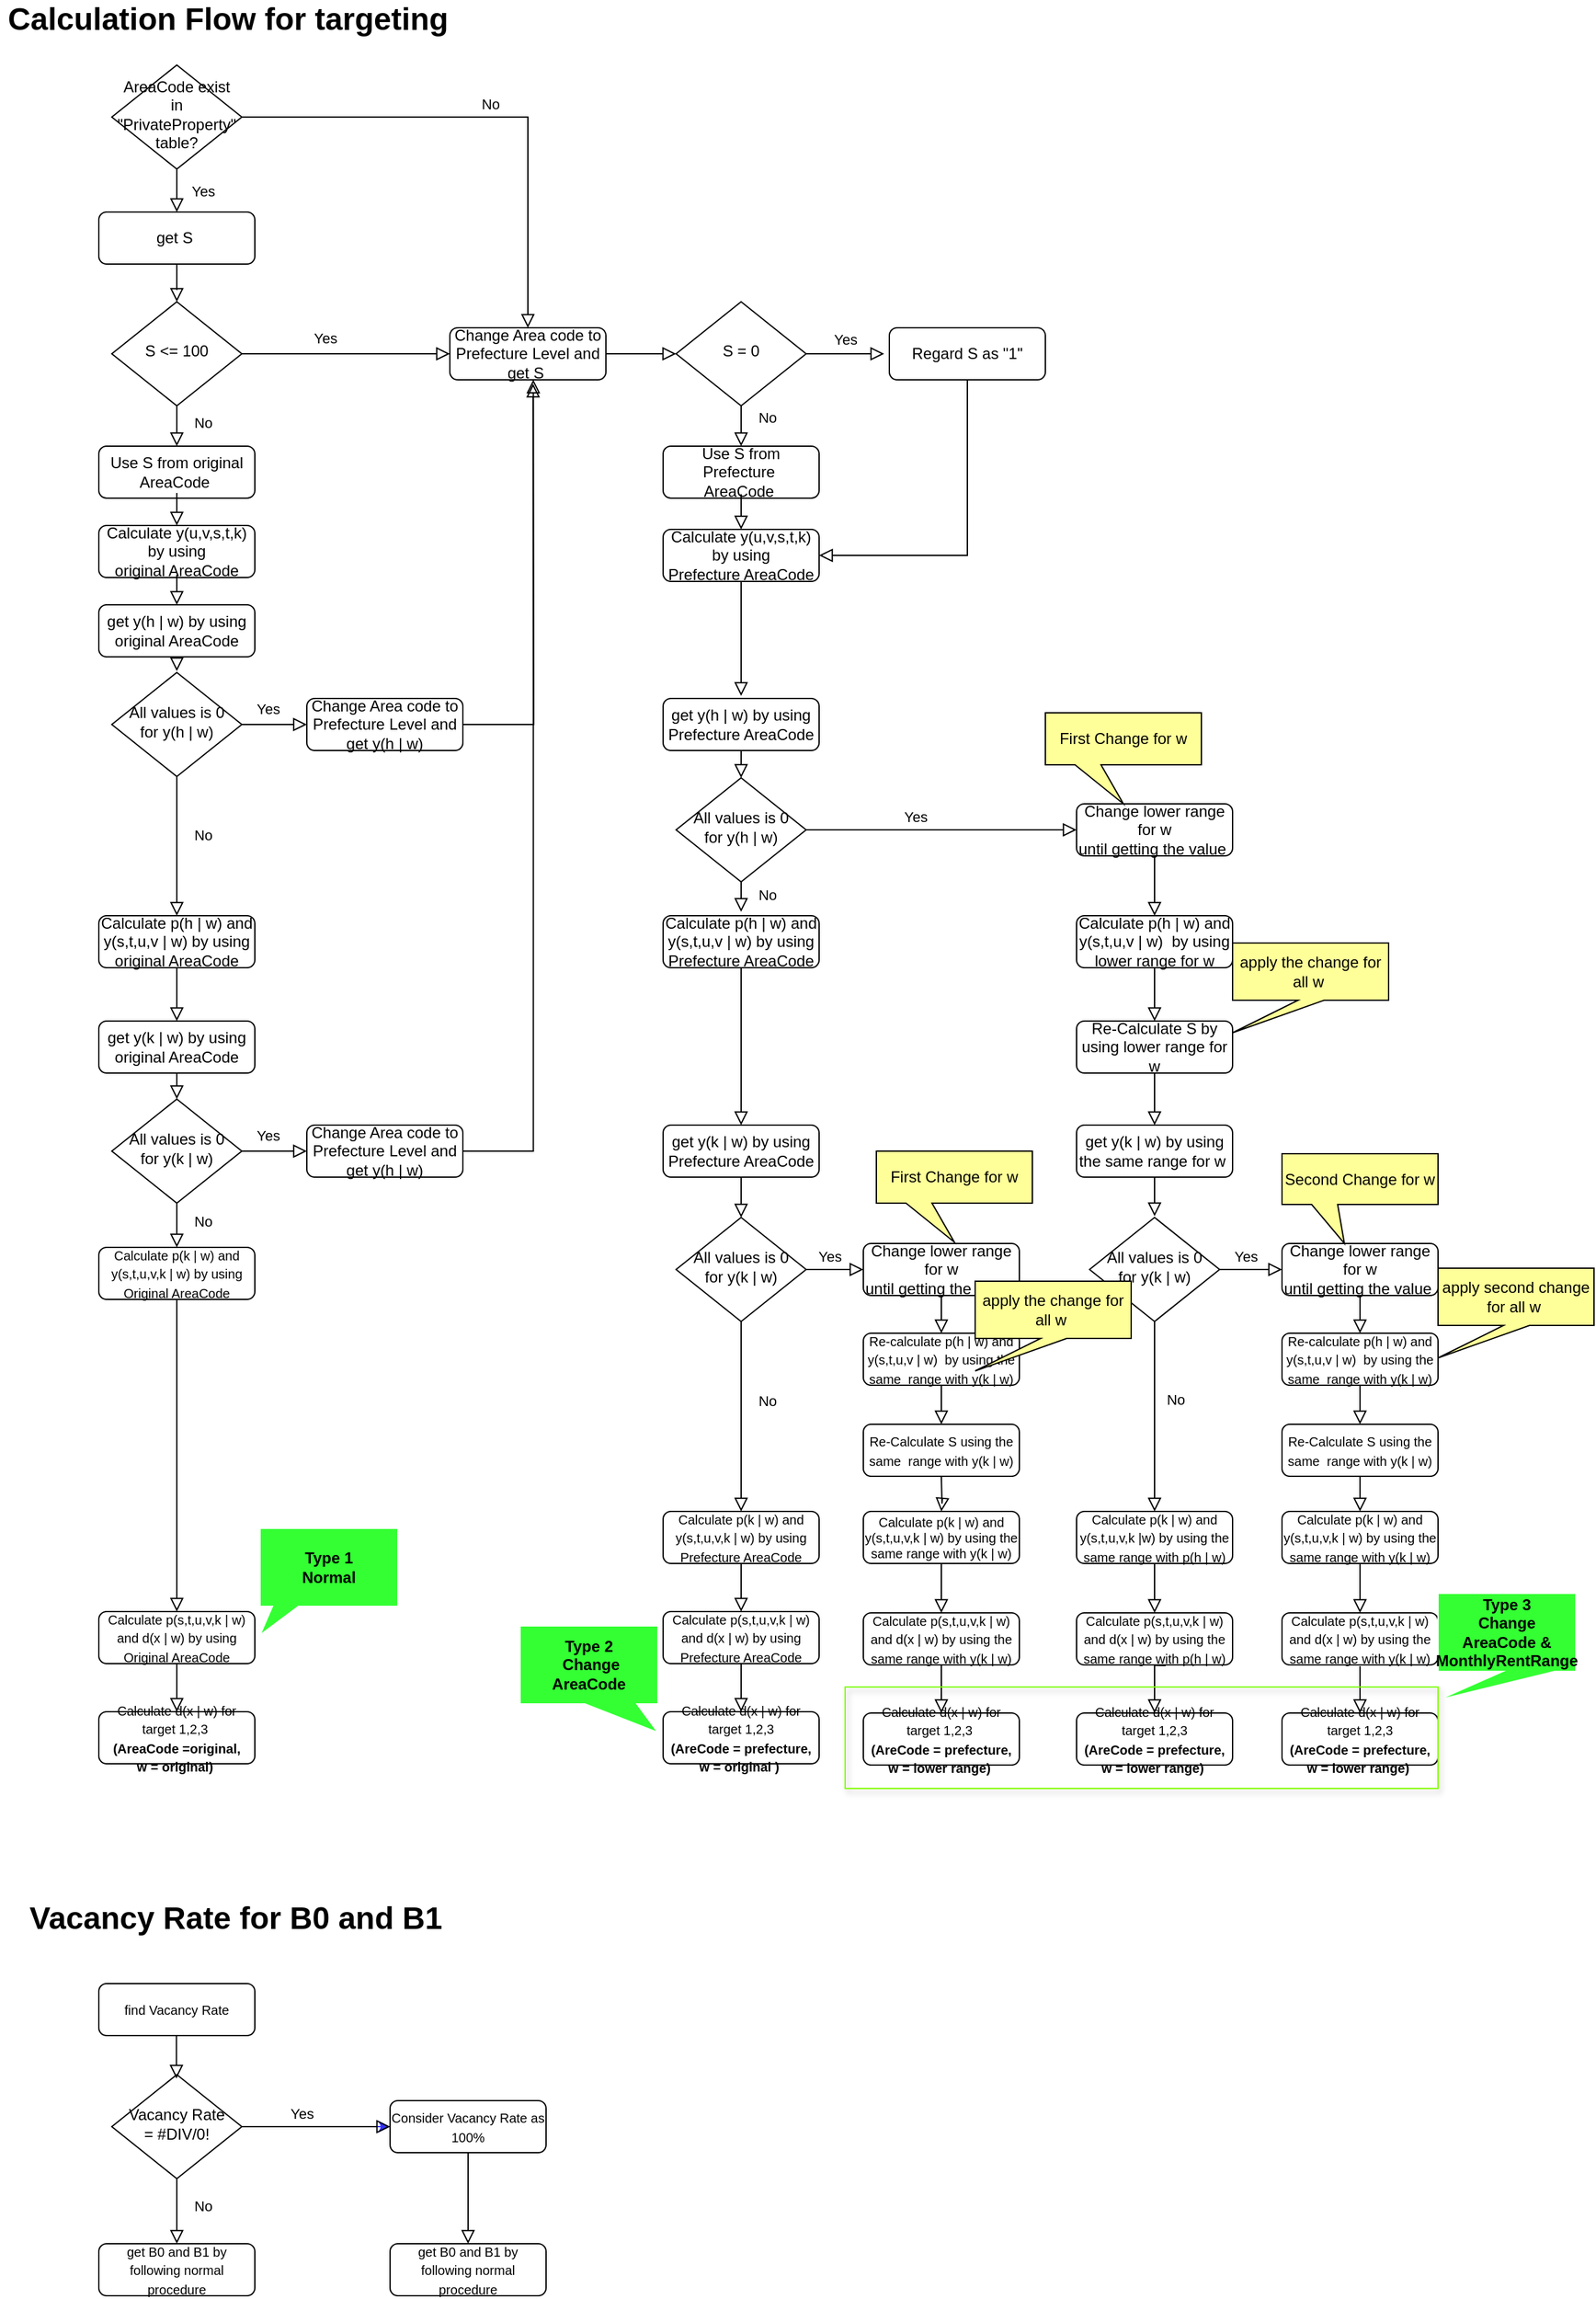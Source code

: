 <mxfile version="14.7.9" type="github">
  <diagram id="C5RBs43oDa-KdzZeNtuy" name="Page-1">
    <mxGraphModel dx="1826" dy="781" grid="1" gridSize="10" guides="1" tooltips="1" connect="1" arrows="1" fold="1" page="1" pageScale="1" pageWidth="827" pageHeight="1169" math="0" shadow="0">
      <root>
        <mxCell id="WIyWlLk6GJQsqaUBKTNV-0" />
        <mxCell id="WIyWlLk6GJQsqaUBKTNV-1" parent="WIyWlLk6GJQsqaUBKTNV-0" />
        <mxCell id="WIyWlLk6GJQsqaUBKTNV-2" value="" style="rounded=0;html=1;jettySize=auto;orthogonalLoop=1;fontSize=11;endArrow=block;endFill=0;endSize=8;strokeWidth=1;shadow=0;labelBackgroundColor=none;edgeStyle=orthogonalEdgeStyle;" parent="WIyWlLk6GJQsqaUBKTNV-1" source="WIyWlLk6GJQsqaUBKTNV-3" target="WIyWlLk6GJQsqaUBKTNV-6" edge="1">
          <mxGeometry relative="1" as="geometry" />
        </mxCell>
        <mxCell id="WIyWlLk6GJQsqaUBKTNV-3" value="get S&amp;nbsp;" style="rounded=1;whiteSpace=wrap;html=1;fontSize=12;glass=0;strokeWidth=1;shadow=0;" parent="WIyWlLk6GJQsqaUBKTNV-1" vertex="1">
          <mxGeometry x="86" y="178" width="120" height="40" as="geometry" />
        </mxCell>
        <mxCell id="WIyWlLk6GJQsqaUBKTNV-4" value="No" style="rounded=0;html=1;jettySize=auto;orthogonalLoop=1;fontSize=11;endArrow=block;endFill=0;endSize=8;strokeWidth=1;shadow=0;labelBackgroundColor=none;edgeStyle=orthogonalEdgeStyle;entryX=0.5;entryY=0;entryDx=0;entryDy=0;" parent="WIyWlLk6GJQsqaUBKTNV-1" source="WIyWlLk6GJQsqaUBKTNV-6" target="MQ3y7SGXB7zB2JzIPT7B-8" edge="1">
          <mxGeometry x="0.245" y="20" relative="1" as="geometry">
            <mxPoint as="offset" />
            <mxPoint x="146" y="397" as="targetPoint" />
          </mxGeometry>
        </mxCell>
        <mxCell id="WIyWlLk6GJQsqaUBKTNV-5" value="Yes" style="edgeStyle=orthogonalEdgeStyle;rounded=0;html=1;jettySize=auto;orthogonalLoop=1;fontSize=11;endArrow=block;endFill=0;endSize=8;strokeWidth=1;shadow=0;labelBackgroundColor=none;" parent="WIyWlLk6GJQsqaUBKTNV-1" source="WIyWlLk6GJQsqaUBKTNV-6" target="WIyWlLk6GJQsqaUBKTNV-7" edge="1">
          <mxGeometry x="-0.2" y="12" relative="1" as="geometry">
            <mxPoint as="offset" />
          </mxGeometry>
        </mxCell>
        <mxCell id="WIyWlLk6GJQsqaUBKTNV-6" value="S &amp;lt;= 100" style="rhombus;whiteSpace=wrap;html=1;shadow=0;fontFamily=Helvetica;fontSize=12;align=center;strokeWidth=1;spacing=6;spacingTop=-4;" parent="WIyWlLk6GJQsqaUBKTNV-1" vertex="1">
          <mxGeometry x="96" y="247" width="100" height="80" as="geometry" />
        </mxCell>
        <mxCell id="WIyWlLk6GJQsqaUBKTNV-7" value="Change Area code to Prefecture Level&amp;nbsp;and get S&amp;nbsp;" style="rounded=1;whiteSpace=wrap;html=1;fontSize=12;glass=0;strokeWidth=1;shadow=0;" parent="WIyWlLk6GJQsqaUBKTNV-1" vertex="1">
          <mxGeometry x="356" y="267" width="120" height="40" as="geometry" />
        </mxCell>
        <mxCell id="WIyWlLk6GJQsqaUBKTNV-11" value="Calculate y(u,v,s,t,k) by using&lt;br&gt;original AreaCode" style="rounded=1;whiteSpace=wrap;html=1;fontSize=12;glass=0;strokeWidth=1;shadow=0;" parent="WIyWlLk6GJQsqaUBKTNV-1" vertex="1">
          <mxGeometry x="86" y="419" width="120" height="40" as="geometry" />
        </mxCell>
        <mxCell id="MQ3y7SGXB7zB2JzIPT7B-0" value="S = 0" style="rhombus;whiteSpace=wrap;html=1;shadow=0;fontFamily=Helvetica;fontSize=12;align=center;strokeWidth=1;spacing=6;spacingTop=-4;" vertex="1" parent="WIyWlLk6GJQsqaUBKTNV-1">
          <mxGeometry x="530" y="247" width="100" height="80" as="geometry" />
        </mxCell>
        <mxCell id="MQ3y7SGXB7zB2JzIPT7B-1" value="" style="edgeStyle=orthogonalEdgeStyle;rounded=0;html=1;jettySize=auto;orthogonalLoop=1;fontSize=11;endArrow=block;endFill=0;endSize=8;strokeWidth=1;shadow=0;labelBackgroundColor=none;entryX=0;entryY=0.5;entryDx=0;entryDy=0;exitX=1;exitY=0.5;exitDx=0;exitDy=0;" edge="1" parent="WIyWlLk6GJQsqaUBKTNV-1" source="WIyWlLk6GJQsqaUBKTNV-7" target="MQ3y7SGXB7zB2JzIPT7B-0">
          <mxGeometry x="-0.2" y="10" relative="1" as="geometry">
            <mxPoint as="offset" />
            <mxPoint x="206" y="297" as="sourcePoint" />
            <mxPoint x="256" y="297" as="targetPoint" />
          </mxGeometry>
        </mxCell>
        <mxCell id="MQ3y7SGXB7zB2JzIPT7B-2" value="Yes" style="edgeStyle=orthogonalEdgeStyle;rounded=0;html=1;jettySize=auto;orthogonalLoop=1;fontSize=11;endArrow=block;endFill=0;endSize=8;strokeWidth=1;shadow=0;labelBackgroundColor=none;exitX=1;exitY=0.5;exitDx=0;exitDy=0;" edge="1" parent="WIyWlLk6GJQsqaUBKTNV-1" source="MQ3y7SGXB7zB2JzIPT7B-0">
          <mxGeometry y="12" relative="1" as="geometry">
            <mxPoint as="offset" />
            <mxPoint x="320" y="297" as="sourcePoint" />
            <mxPoint x="690" y="287" as="targetPoint" />
          </mxGeometry>
        </mxCell>
        <mxCell id="MQ3y7SGXB7zB2JzIPT7B-3" value="Regard S as &quot;1&quot;" style="rounded=1;whiteSpace=wrap;html=1;fontSize=12;glass=0;strokeWidth=1;shadow=0;" vertex="1" parent="WIyWlLk6GJQsqaUBKTNV-1">
          <mxGeometry x="694" y="267" width="120" height="40" as="geometry" />
        </mxCell>
        <mxCell id="MQ3y7SGXB7zB2JzIPT7B-6" value="Use S from Prefecture&amp;nbsp;&lt;br&gt;AreaCode&amp;nbsp;" style="rounded=1;whiteSpace=wrap;html=1;fontSize=12;glass=0;strokeWidth=1;shadow=0;" vertex="1" parent="WIyWlLk6GJQsqaUBKTNV-1">
          <mxGeometry x="520" y="358" width="120" height="40" as="geometry" />
        </mxCell>
        <mxCell id="MQ3y7SGXB7zB2JzIPT7B-8" value="Use S from original AreaCode&amp;nbsp;" style="rounded=1;whiteSpace=wrap;html=1;fontSize=12;glass=0;strokeWidth=1;shadow=0;" vertex="1" parent="WIyWlLk6GJQsqaUBKTNV-1">
          <mxGeometry x="86" y="358" width="120" height="40" as="geometry" />
        </mxCell>
        <mxCell id="MQ3y7SGXB7zB2JzIPT7B-10" value="No" style="rounded=0;html=1;jettySize=auto;orthogonalLoop=1;fontSize=11;endArrow=block;endFill=0;endSize=8;strokeWidth=1;shadow=0;labelBackgroundColor=none;edgeStyle=orthogonalEdgeStyle;entryX=0.5;entryY=0;entryDx=0;entryDy=0;exitX=0.5;exitY=1;exitDx=0;exitDy=0;" edge="1" parent="WIyWlLk6GJQsqaUBKTNV-1" source="MQ3y7SGXB7zB2JzIPT7B-0" target="MQ3y7SGXB7zB2JzIPT7B-6">
          <mxGeometry x="-0.407" y="20" relative="1" as="geometry">
            <mxPoint as="offset" />
            <mxPoint x="270" y="337" as="sourcePoint" />
            <mxPoint x="270" y="397" as="targetPoint" />
            <Array as="points">
              <mxPoint x="580" y="347" />
              <mxPoint x="580" y="347" />
            </Array>
          </mxGeometry>
        </mxCell>
        <mxCell id="MQ3y7SGXB7zB2JzIPT7B-66" value="AreaCode exist in &quot;PrivateProperty&quot; table?" style="rhombus;whiteSpace=wrap;html=1;shadow=0;fontFamily=Helvetica;fontSize=12;align=center;strokeWidth=1;spacing=6;spacingTop=-4;" vertex="1" parent="WIyWlLk6GJQsqaUBKTNV-1">
          <mxGeometry x="96" y="65" width="100" height="80" as="geometry" />
        </mxCell>
        <mxCell id="MQ3y7SGXB7zB2JzIPT7B-67" value="No" style="edgeStyle=orthogonalEdgeStyle;rounded=0;html=1;jettySize=auto;orthogonalLoop=1;fontSize=11;endArrow=block;endFill=0;endSize=8;strokeWidth=1;shadow=0;labelBackgroundColor=none;exitX=1;exitY=0.5;exitDx=0;exitDy=0;entryX=0.5;entryY=0;entryDx=0;entryDy=0;" edge="1" parent="WIyWlLk6GJQsqaUBKTNV-1" source="MQ3y7SGXB7zB2JzIPT7B-66" target="WIyWlLk6GJQsqaUBKTNV-7">
          <mxGeometry y="10" relative="1" as="geometry">
            <mxPoint as="offset" />
            <mxPoint x="206.0" y="320" as="sourcePoint" />
            <mxPoint x="306" y="265" as="targetPoint" />
          </mxGeometry>
        </mxCell>
        <mxCell id="MQ3y7SGXB7zB2JzIPT7B-69" value="Yes" style="rounded=0;html=1;jettySize=auto;orthogonalLoop=1;fontSize=11;endArrow=block;endFill=0;endSize=8;strokeWidth=1;shadow=0;labelBackgroundColor=none;edgeStyle=orthogonalEdgeStyle;exitX=0.5;exitY=1;exitDx=0;exitDy=0;entryX=0.5;entryY=0;entryDx=0;entryDy=0;" edge="1" parent="WIyWlLk6GJQsqaUBKTNV-1" source="MQ3y7SGXB7zB2JzIPT7B-66" target="WIyWlLk6GJQsqaUBKTNV-3">
          <mxGeometry y="20" relative="1" as="geometry">
            <mxPoint as="offset" />
            <mxPoint x="146" y="155" as="sourcePoint" />
            <mxPoint x="146" y="175" as="targetPoint" />
          </mxGeometry>
        </mxCell>
        <mxCell id="EMNxxHcLQM_PSfE0qUSJ-0" value="" style="edgeStyle=orthogonalEdgeStyle;rounded=0;html=1;jettySize=auto;orthogonalLoop=1;fontSize=11;endArrow=block;endFill=0;endSize=8;strokeWidth=1;shadow=0;labelBackgroundColor=none;entryX=0.5;entryY=0;entryDx=0;entryDy=0;exitX=0.5;exitY=1;exitDx=0;exitDy=0;" edge="1" parent="WIyWlLk6GJQsqaUBKTNV-1" source="MQ3y7SGXB7zB2JzIPT7B-8" target="WIyWlLk6GJQsqaUBKTNV-11">
          <mxGeometry x="-0.2" y="10" relative="1" as="geometry">
            <mxPoint as="offset" />
            <mxPoint x="376" y="297" as="sourcePoint" />
            <mxPoint x="426" y="297" as="targetPoint" />
            <Array as="points">
              <mxPoint x="146" y="394" />
              <mxPoint x="146" y="394" />
            </Array>
          </mxGeometry>
        </mxCell>
        <mxCell id="EMNxxHcLQM_PSfE0qUSJ-1" value="Calculate y(u,v,s,t,k) by using&lt;br&gt;Prefecture AreaCode" style="rounded=1;whiteSpace=wrap;html=1;fontSize=12;glass=0;strokeWidth=1;shadow=0;" vertex="1" parent="WIyWlLk6GJQsqaUBKTNV-1">
          <mxGeometry x="520" y="422" width="120" height="40" as="geometry" />
        </mxCell>
        <mxCell id="EMNxxHcLQM_PSfE0qUSJ-3" value="" style="edgeStyle=orthogonalEdgeStyle;rounded=0;html=1;jettySize=auto;orthogonalLoop=1;fontSize=11;endArrow=block;endFill=0;endSize=8;strokeWidth=1;shadow=0;labelBackgroundColor=none;entryX=0.5;entryY=0;entryDx=0;entryDy=0;" edge="1" parent="WIyWlLk6GJQsqaUBKTNV-1" target="EMNxxHcLQM_PSfE0qUSJ-1">
          <mxGeometry x="-0.2" y="10" relative="1" as="geometry">
            <mxPoint as="offset" />
            <mxPoint x="580" y="395" as="sourcePoint" />
            <mxPoint x="564" y="434" as="targetPoint" />
            <Array as="points">
              <mxPoint x="580" y="404" />
              <mxPoint x="580" y="404" />
            </Array>
          </mxGeometry>
        </mxCell>
        <mxCell id="EMNxxHcLQM_PSfE0qUSJ-4" value="" style="edgeStyle=orthogonalEdgeStyle;rounded=0;html=1;jettySize=auto;orthogonalLoop=1;fontSize=11;endArrow=block;endFill=0;endSize=8;strokeWidth=1;shadow=0;labelBackgroundColor=none;entryX=1;entryY=0.5;entryDx=0;entryDy=0;exitX=0.5;exitY=1;exitDx=0;exitDy=0;strokeColor=#000000;" edge="1" parent="WIyWlLk6GJQsqaUBKTNV-1" source="MQ3y7SGXB7zB2JzIPT7B-3" target="EMNxxHcLQM_PSfE0qUSJ-1">
          <mxGeometry x="-0.2" y="10" relative="1" as="geometry">
            <mxPoint as="offset" />
            <mxPoint x="1024" y="405" as="sourcePoint" />
            <mxPoint x="1024" y="434" as="targetPoint" />
            <Array as="points">
              <mxPoint x="754" y="442" />
            </Array>
          </mxGeometry>
        </mxCell>
        <mxCell id="EMNxxHcLQM_PSfE0qUSJ-5" value="get y(h | w) by using&lt;br&gt;original AreaCode" style="rounded=1;whiteSpace=wrap;html=1;fontSize=12;glass=0;strokeWidth=1;shadow=0;" vertex="1" parent="WIyWlLk6GJQsqaUBKTNV-1">
          <mxGeometry x="86" y="480" width="120" height="40" as="geometry" />
        </mxCell>
        <mxCell id="EMNxxHcLQM_PSfE0qUSJ-6" value="All values is 0 for y(h | w)" style="rhombus;whiteSpace=wrap;html=1;shadow=0;fontFamily=Helvetica;fontSize=12;align=center;strokeWidth=1;spacing=6;spacingTop=-4;" vertex="1" parent="WIyWlLk6GJQsqaUBKTNV-1">
          <mxGeometry x="96" y="532" width="100" height="80" as="geometry" />
        </mxCell>
        <mxCell id="EMNxxHcLQM_PSfE0qUSJ-7" value="No" style="rounded=0;html=1;jettySize=auto;orthogonalLoop=1;fontSize=11;endArrow=block;endFill=0;endSize=8;strokeWidth=1;shadow=0;labelBackgroundColor=none;edgeStyle=orthogonalEdgeStyle;exitX=0.5;exitY=1;exitDx=0;exitDy=0;entryX=0.5;entryY=0;entryDx=0;entryDy=0;" edge="1" parent="WIyWlLk6GJQsqaUBKTNV-1" source="EMNxxHcLQM_PSfE0qUSJ-6" target="EMNxxHcLQM_PSfE0qUSJ-20">
          <mxGeometry x="-0.167" y="20" relative="1" as="geometry">
            <mxPoint as="offset" />
            <mxPoint x="126" y="661" as="sourcePoint" />
            <mxPoint x="146" y="681" as="targetPoint" />
            <Array as="points" />
          </mxGeometry>
        </mxCell>
        <mxCell id="EMNxxHcLQM_PSfE0qUSJ-9" value="Change Area code to Prefecture Level&amp;nbsp;and get y(h | w)" style="rounded=1;whiteSpace=wrap;html=1;fontSize=12;glass=0;strokeWidth=1;shadow=0;" vertex="1" parent="WIyWlLk6GJQsqaUBKTNV-1">
          <mxGeometry x="246" y="552" width="120" height="40" as="geometry" />
        </mxCell>
        <mxCell id="EMNxxHcLQM_PSfE0qUSJ-10" value="get y(h | w) by using&lt;br&gt;Prefecture AreaCode" style="rounded=1;whiteSpace=wrap;html=1;fontSize=12;glass=0;strokeWidth=1;shadow=0;" vertex="1" parent="WIyWlLk6GJQsqaUBKTNV-1">
          <mxGeometry x="520" y="552" width="120" height="40" as="geometry" />
        </mxCell>
        <mxCell id="EMNxxHcLQM_PSfE0qUSJ-14" value="" style="edgeStyle=orthogonalEdgeStyle;rounded=0;html=1;jettySize=auto;orthogonalLoop=1;fontSize=11;endArrow=block;endFill=0;endSize=8;strokeWidth=1;shadow=0;labelBackgroundColor=none;entryX=0.5;entryY=0;entryDx=0;entryDy=0;exitX=0.5;exitY=1;exitDx=0;exitDy=0;" edge="1" parent="WIyWlLk6GJQsqaUBKTNV-1" source="WIyWlLk6GJQsqaUBKTNV-11" target="EMNxxHcLQM_PSfE0qUSJ-5">
          <mxGeometry x="-0.2" y="10" relative="1" as="geometry">
            <mxPoint as="offset" />
            <mxPoint x="156" y="409" as="sourcePoint" />
            <mxPoint x="156" y="439" as="targetPoint" />
            <Array as="points">
              <mxPoint x="146" y="457" />
              <mxPoint x="146" y="457" />
            </Array>
          </mxGeometry>
        </mxCell>
        <mxCell id="EMNxxHcLQM_PSfE0qUSJ-15" value="" style="edgeStyle=orthogonalEdgeStyle;rounded=0;html=1;jettySize=auto;orthogonalLoop=1;fontSize=11;endArrow=block;endFill=0;endSize=8;strokeWidth=1;shadow=0;labelBackgroundColor=none;exitX=0.5;exitY=1;exitDx=0;exitDy=0;" edge="1" parent="WIyWlLk6GJQsqaUBKTNV-1" source="EMNxxHcLQM_PSfE0qUSJ-5">
          <mxGeometry x="-0.2" y="10" relative="1" as="geometry">
            <mxPoint as="offset" />
            <mxPoint x="146" y="541" as="sourcePoint" />
            <mxPoint x="146" y="531" as="targetPoint" />
            <Array as="points" />
          </mxGeometry>
        </mxCell>
        <mxCell id="EMNxxHcLQM_PSfE0qUSJ-16" value="" style="edgeStyle=orthogonalEdgeStyle;rounded=0;html=1;jettySize=auto;orthogonalLoop=1;fontSize=11;endArrow=block;endFill=0;endSize=8;strokeWidth=1;shadow=0;labelBackgroundColor=none;exitX=1;exitY=0.5;exitDx=0;exitDy=0;" edge="1" parent="WIyWlLk6GJQsqaUBKTNV-1" source="EMNxxHcLQM_PSfE0qUSJ-9">
          <mxGeometry x="-0.2" y="10" relative="1" as="geometry">
            <mxPoint as="offset" />
            <mxPoint x="376" y="595" as="sourcePoint" />
            <mxPoint x="420" y="310" as="targetPoint" />
          </mxGeometry>
        </mxCell>
        <mxCell id="EMNxxHcLQM_PSfE0qUSJ-18" value="" style="edgeStyle=orthogonalEdgeStyle;rounded=0;html=1;jettySize=auto;orthogonalLoop=1;fontSize=11;endArrow=block;endFill=0;endSize=8;strokeWidth=1;shadow=0;labelBackgroundColor=none;" edge="1" parent="WIyWlLk6GJQsqaUBKTNV-1" source="EMNxxHcLQM_PSfE0qUSJ-1">
          <mxGeometry x="-0.2" y="10" relative="1" as="geometry">
            <mxPoint as="offset" />
            <mxPoint x="527" y="600" as="sourcePoint" />
            <mxPoint x="580" y="550" as="targetPoint" />
          </mxGeometry>
        </mxCell>
        <mxCell id="EMNxxHcLQM_PSfE0qUSJ-20" value="Calculate p(h | w) and y(s,t,u,v | w) by using&lt;br&gt;original AreaCode" style="rounded=1;whiteSpace=wrap;html=1;fontSize=12;glass=0;strokeWidth=1;shadow=0;" vertex="1" parent="WIyWlLk6GJQsqaUBKTNV-1">
          <mxGeometry x="86" y="719" width="120" height="40" as="geometry" />
        </mxCell>
        <mxCell id="EMNxxHcLQM_PSfE0qUSJ-21" value="Yes" style="edgeStyle=orthogonalEdgeStyle;rounded=0;html=1;jettySize=auto;orthogonalLoop=1;fontSize=11;endArrow=block;endFill=0;endSize=8;strokeWidth=1;shadow=0;labelBackgroundColor=none;exitX=1;exitY=0.5;exitDx=0;exitDy=0;entryX=0;entryY=0.5;entryDx=0;entryDy=0;" edge="1" parent="WIyWlLk6GJQsqaUBKTNV-1" source="EMNxxHcLQM_PSfE0qUSJ-6" target="EMNxxHcLQM_PSfE0qUSJ-9">
          <mxGeometry x="-0.2" y="12" relative="1" as="geometry">
            <mxPoint as="offset" />
            <mxPoint x="205" y="585" as="sourcePoint" />
            <mxPoint x="255" y="585" as="targetPoint" />
          </mxGeometry>
        </mxCell>
        <mxCell id="EMNxxHcLQM_PSfE0qUSJ-22" value="All values is 0 for y(h | w)" style="rhombus;whiteSpace=wrap;html=1;shadow=0;fontFamily=Helvetica;fontSize=12;align=center;strokeWidth=1;spacing=6;spacingTop=-4;" vertex="1" parent="WIyWlLk6GJQsqaUBKTNV-1">
          <mxGeometry x="530" y="613" width="100" height="80" as="geometry" />
        </mxCell>
        <mxCell id="EMNxxHcLQM_PSfE0qUSJ-23" value="Change lower range for w&lt;br&gt;until getting the value&amp;nbsp;" style="rounded=1;whiteSpace=wrap;html=1;fontSize=12;glass=0;strokeWidth=1;shadow=0;" vertex="1" parent="WIyWlLk6GJQsqaUBKTNV-1">
          <mxGeometry x="838" y="633" width="120" height="40" as="geometry" />
        </mxCell>
        <mxCell id="EMNxxHcLQM_PSfE0qUSJ-24" value="Calculate p(h | w) and y(s,t,u,v | w) by using&lt;br&gt;Prefecture AreaCode" style="rounded=1;whiteSpace=wrap;html=1;fontSize=12;glass=0;strokeWidth=1;shadow=0;" vertex="1" parent="WIyWlLk6GJQsqaUBKTNV-1">
          <mxGeometry x="520" y="719" width="120" height="40" as="geometry" />
        </mxCell>
        <mxCell id="EMNxxHcLQM_PSfE0qUSJ-25" value="No" style="rounded=0;html=1;jettySize=auto;orthogonalLoop=1;fontSize=11;endArrow=block;endFill=0;endSize=8;strokeWidth=1;shadow=0;labelBackgroundColor=none;edgeStyle=orthogonalEdgeStyle;exitX=0.5;exitY=1;exitDx=0;exitDy=0;" edge="1" parent="WIyWlLk6GJQsqaUBKTNV-1" source="EMNxxHcLQM_PSfE0qUSJ-22">
          <mxGeometry x="-0.167" y="20" relative="1" as="geometry">
            <mxPoint as="offset" />
            <mxPoint x="458.0" y="622" as="sourcePoint" />
            <mxPoint x="580" y="716" as="targetPoint" />
            <Array as="points" />
          </mxGeometry>
        </mxCell>
        <mxCell id="EMNxxHcLQM_PSfE0qUSJ-26" value="" style="edgeStyle=orthogonalEdgeStyle;rounded=0;html=1;jettySize=auto;orthogonalLoop=1;fontSize=11;endArrow=block;endFill=0;endSize=8;strokeWidth=1;shadow=0;labelBackgroundColor=none;exitX=0.5;exitY=1;exitDx=0;exitDy=0;entryX=0.5;entryY=0;entryDx=0;entryDy=0;" edge="1" parent="WIyWlLk6GJQsqaUBKTNV-1" source="EMNxxHcLQM_PSfE0qUSJ-10" target="EMNxxHcLQM_PSfE0qUSJ-22">
          <mxGeometry x="-0.2" y="10" relative="1" as="geometry">
            <mxPoint as="offset" />
            <mxPoint x="590" y="478" as="sourcePoint" />
            <mxPoint x="580" y="601" as="targetPoint" />
          </mxGeometry>
        </mxCell>
        <mxCell id="EMNxxHcLQM_PSfE0qUSJ-27" value="Yes" style="edgeStyle=orthogonalEdgeStyle;rounded=0;html=1;jettySize=auto;orthogonalLoop=1;fontSize=11;endArrow=block;endFill=0;endSize=8;strokeWidth=1;shadow=0;labelBackgroundColor=none;exitX=1;exitY=0.5;exitDx=0;exitDy=0;entryX=0;entryY=0.5;entryDx=0;entryDy=0;" edge="1" parent="WIyWlLk6GJQsqaUBKTNV-1" source="EMNxxHcLQM_PSfE0qUSJ-22" target="EMNxxHcLQM_PSfE0qUSJ-23">
          <mxGeometry x="-0.19" y="10" relative="1" as="geometry">
            <mxPoint as="offset" />
            <mxPoint x="640" y="655" as="sourcePoint" />
            <mxPoint x="675" y="663" as="targetPoint" />
          </mxGeometry>
        </mxCell>
        <mxCell id="EMNxxHcLQM_PSfE0qUSJ-29" value="Calculate p(h | w) and y(s,t,u,v | w)&amp;nbsp;&amp;nbsp;by using lower range for w" style="rounded=1;whiteSpace=wrap;html=1;fontSize=12;glass=0;strokeWidth=1;shadow=0;" vertex="1" parent="WIyWlLk6GJQsqaUBKTNV-1">
          <mxGeometry x="838" y="719" width="120" height="40" as="geometry" />
        </mxCell>
        <mxCell id="EMNxxHcLQM_PSfE0qUSJ-30" value="" style="edgeStyle=orthogonalEdgeStyle;rounded=0;html=1;jettySize=auto;orthogonalLoop=1;fontSize=11;endArrow=block;endFill=0;endSize=8;strokeWidth=1;shadow=0;labelBackgroundColor=none;" edge="1" parent="WIyWlLk6GJQsqaUBKTNV-1" source="EMNxxHcLQM_PSfE0qUSJ-23" target="EMNxxHcLQM_PSfE0qUSJ-29">
          <mxGeometry x="-0.2" y="10" relative="1" as="geometry">
            <mxPoint as="offset" />
            <mxPoint x="879" y="661" as="sourcePoint" />
            <mxPoint x="1015" y="562" as="targetPoint" />
          </mxGeometry>
        </mxCell>
        <mxCell id="EMNxxHcLQM_PSfE0qUSJ-31" value="get y(k | w) by using&lt;br&gt;original AreaCode" style="rounded=1;whiteSpace=wrap;html=1;fontSize=12;glass=0;strokeWidth=1;shadow=0;" vertex="1" parent="WIyWlLk6GJQsqaUBKTNV-1">
          <mxGeometry x="86" y="800" width="120" height="40" as="geometry" />
        </mxCell>
        <mxCell id="EMNxxHcLQM_PSfE0qUSJ-32" value="" style="edgeStyle=orthogonalEdgeStyle;rounded=0;html=1;jettySize=auto;orthogonalLoop=1;fontSize=11;endArrow=block;endFill=0;endSize=8;strokeWidth=1;shadow=0;labelBackgroundColor=none;entryX=0.5;entryY=0;entryDx=0;entryDy=0;" edge="1" parent="WIyWlLk6GJQsqaUBKTNV-1" source="EMNxxHcLQM_PSfE0qUSJ-20" target="EMNxxHcLQM_PSfE0qUSJ-31">
          <mxGeometry x="-0.2" y="10" relative="1" as="geometry">
            <mxPoint as="offset" />
            <mxPoint x="146" y="770" as="sourcePoint" />
            <mxPoint x="140" y="790" as="targetPoint" />
          </mxGeometry>
        </mxCell>
        <mxCell id="EMNxxHcLQM_PSfE0qUSJ-35" value="All values is 0 for y(k | w)" style="rhombus;whiteSpace=wrap;html=1;shadow=0;fontFamily=Helvetica;fontSize=12;align=center;strokeWidth=1;spacing=6;spacingTop=-4;" vertex="1" parent="WIyWlLk6GJQsqaUBKTNV-1">
          <mxGeometry x="96" y="860" width="100" height="80" as="geometry" />
        </mxCell>
        <mxCell id="EMNxxHcLQM_PSfE0qUSJ-36" value="Change Area code to Prefecture Level&amp;nbsp;and get y(h | w)" style="rounded=1;whiteSpace=wrap;html=1;fontSize=12;glass=0;strokeWidth=1;shadow=0;" vertex="1" parent="WIyWlLk6GJQsqaUBKTNV-1">
          <mxGeometry x="246" y="880" width="120" height="40" as="geometry" />
        </mxCell>
        <mxCell id="EMNxxHcLQM_PSfE0qUSJ-37" value="get y(k | w) by using&lt;br&gt;Prefecture AreaCode" style="rounded=1;whiteSpace=wrap;html=1;fontSize=12;glass=0;strokeWidth=1;shadow=0;" vertex="1" parent="WIyWlLk6GJQsqaUBKTNV-1">
          <mxGeometry x="520" y="880" width="120" height="40" as="geometry" />
        </mxCell>
        <mxCell id="EMNxxHcLQM_PSfE0qUSJ-38" value="All values is 0 for y(k | w)" style="rhombus;whiteSpace=wrap;html=1;shadow=0;fontFamily=Helvetica;fontSize=12;align=center;strokeWidth=1;spacing=6;spacingTop=-4;" vertex="1" parent="WIyWlLk6GJQsqaUBKTNV-1">
          <mxGeometry x="530" y="951" width="100" height="80" as="geometry" />
        </mxCell>
        <mxCell id="EMNxxHcLQM_PSfE0qUSJ-39" value="Change lower range for w&lt;br&gt;until getting the value&amp;nbsp;" style="rounded=1;whiteSpace=wrap;html=1;fontSize=12;glass=0;strokeWidth=1;shadow=0;" vertex="1" parent="WIyWlLk6GJQsqaUBKTNV-1">
          <mxGeometry x="674" y="971" width="120" height="40" as="geometry" />
        </mxCell>
        <mxCell id="EMNxxHcLQM_PSfE0qUSJ-40" value="&lt;font style=&quot;font-size: 10px&quot;&gt;Calculate p(k | w) and y(s,t,u,v,k | w) by using Prefecture AreaCode&lt;/font&gt;" style="rounded=1;whiteSpace=wrap;html=1;fontSize=12;glass=0;strokeWidth=1;shadow=0;" vertex="1" parent="WIyWlLk6GJQsqaUBKTNV-1">
          <mxGeometry x="520" y="1177" width="120" height="40" as="geometry" />
        </mxCell>
        <mxCell id="EMNxxHcLQM_PSfE0qUSJ-41" value="No" style="rounded=0;html=1;jettySize=auto;orthogonalLoop=1;fontSize=11;endArrow=block;endFill=0;endSize=8;strokeWidth=1;shadow=0;labelBackgroundColor=none;edgeStyle=orthogonalEdgeStyle;exitX=0.5;exitY=1;exitDx=0;exitDy=0;entryX=0.5;entryY=0;entryDx=0;entryDy=0;" edge="1" parent="WIyWlLk6GJQsqaUBKTNV-1" source="EMNxxHcLQM_PSfE0qUSJ-38" target="EMNxxHcLQM_PSfE0qUSJ-40">
          <mxGeometry x="-0.167" y="20" relative="1" as="geometry">
            <mxPoint as="offset" />
            <mxPoint x="458.0" y="960" as="sourcePoint" />
            <mxPoint x="580" y="1100" as="targetPoint" />
            <Array as="points" />
          </mxGeometry>
        </mxCell>
        <mxCell id="EMNxxHcLQM_PSfE0qUSJ-42" value="Yes" style="edgeStyle=orthogonalEdgeStyle;rounded=0;html=1;jettySize=auto;orthogonalLoop=1;fontSize=11;endArrow=block;endFill=0;endSize=8;strokeWidth=1;shadow=0;labelBackgroundColor=none;exitX=1;exitY=0.5;exitDx=0;exitDy=0;entryX=0;entryY=0.5;entryDx=0;entryDy=0;" edge="1" parent="WIyWlLk6GJQsqaUBKTNV-1" source="EMNxxHcLQM_PSfE0qUSJ-38" target="EMNxxHcLQM_PSfE0qUSJ-39">
          <mxGeometry x="-0.19" y="10" relative="1" as="geometry">
            <mxPoint as="offset" />
            <mxPoint x="640" y="993" as="sourcePoint" />
            <mxPoint x="675" y="1001" as="targetPoint" />
          </mxGeometry>
        </mxCell>
        <mxCell id="EMNxxHcLQM_PSfE0qUSJ-49" value="Yes" style="edgeStyle=orthogonalEdgeStyle;rounded=0;html=1;jettySize=auto;orthogonalLoop=1;fontSize=11;endArrow=block;endFill=0;endSize=8;strokeWidth=1;shadow=0;labelBackgroundColor=none;entryX=0;entryY=0.5;entryDx=0;entryDy=0;" edge="1" parent="WIyWlLk6GJQsqaUBKTNV-1" source="EMNxxHcLQM_PSfE0qUSJ-35" target="EMNxxHcLQM_PSfE0qUSJ-36">
          <mxGeometry x="-0.2" y="12" relative="1" as="geometry">
            <mxPoint as="offset" />
            <mxPoint x="206" y="634" as="sourcePoint" />
            <mxPoint x="250" y="910" as="targetPoint" />
          </mxGeometry>
        </mxCell>
        <mxCell id="EMNxxHcLQM_PSfE0qUSJ-50" value="" style="edgeStyle=orthogonalEdgeStyle;rounded=0;html=1;jettySize=auto;orthogonalLoop=1;fontSize=11;endArrow=block;endFill=0;endSize=8;strokeWidth=1;shadow=0;labelBackgroundColor=none;entryX=0.5;entryY=0;entryDx=0;entryDy=0;" edge="1" parent="WIyWlLk6GJQsqaUBKTNV-1" target="EMNxxHcLQM_PSfE0qUSJ-35">
          <mxGeometry x="-0.2" y="10" relative="1" as="geometry">
            <mxPoint as="offset" />
            <mxPoint x="146" y="840" as="sourcePoint" />
            <mxPoint x="156" y="810.0" as="targetPoint" />
          </mxGeometry>
        </mxCell>
        <mxCell id="EMNxxHcLQM_PSfE0qUSJ-51" value="" style="edgeStyle=orthogonalEdgeStyle;rounded=0;html=1;jettySize=auto;orthogonalLoop=1;fontSize=11;endArrow=block;endFill=0;endSize=8;strokeWidth=1;shadow=0;labelBackgroundColor=none;exitX=1;exitY=0.5;exitDx=0;exitDy=0;entryX=0.535;entryY=0.998;entryDx=0;entryDy=0;entryPerimeter=0;" edge="1" parent="WIyWlLk6GJQsqaUBKTNV-1" source="EMNxxHcLQM_PSfE0qUSJ-36" target="WIyWlLk6GJQsqaUBKTNV-7">
          <mxGeometry x="-0.2" y="10" relative="1" as="geometry">
            <mxPoint as="offset" />
            <mxPoint x="376" y="582" as="sourcePoint" />
            <mxPoint x="400" y="300" as="targetPoint" />
            <Array as="points">
              <mxPoint x="420" y="900" />
            </Array>
          </mxGeometry>
        </mxCell>
        <mxCell id="EMNxxHcLQM_PSfE0qUSJ-57" value="" style="edgeStyle=orthogonalEdgeStyle;rounded=0;html=1;jettySize=auto;orthogonalLoop=1;fontSize=11;endArrow=block;endFill=0;endSize=8;strokeWidth=1;shadow=0;labelBackgroundColor=none;exitX=0.5;exitY=1;exitDx=0;exitDy=0;" edge="1" parent="WIyWlLk6GJQsqaUBKTNV-1" source="EMNxxHcLQM_PSfE0qUSJ-37" target="EMNxxHcLQM_PSfE0qUSJ-38">
          <mxGeometry x="-0.2" y="10" relative="1" as="geometry">
            <mxPoint as="offset" />
            <mxPoint x="490" y="910" as="sourcePoint" />
            <mxPoint x="530" y="910" as="targetPoint" />
          </mxGeometry>
        </mxCell>
        <mxCell id="EMNxxHcLQM_PSfE0qUSJ-58" value="" style="edgeStyle=orthogonalEdgeStyle;rounded=0;html=1;jettySize=auto;orthogonalLoop=1;fontSize=11;endArrow=block;endFill=0;endSize=8;strokeWidth=1;shadow=0;labelBackgroundColor=none;entryX=0.5;entryY=0;entryDx=0;entryDy=0;exitX=0.5;exitY=1;exitDx=0;exitDy=0;" edge="1" parent="WIyWlLk6GJQsqaUBKTNV-1" source="EMNxxHcLQM_PSfE0qUSJ-24" target="EMNxxHcLQM_PSfE0qUSJ-37">
          <mxGeometry x="-0.2" y="10" relative="1" as="geometry">
            <mxPoint as="offset" />
            <mxPoint x="270" y="769" as="sourcePoint" />
            <mxPoint x="270" y="810" as="targetPoint" />
          </mxGeometry>
        </mxCell>
        <mxCell id="EMNxxHcLQM_PSfE0qUSJ-60" value="&lt;p&gt;&lt;span style=&quot;font-size: 10px&quot;&gt;Calculate p(k | w) and y(s,t,u,v,k | w) by using the same range with y(k | w)&lt;/span&gt;&lt;br&gt;&lt;/p&gt;" style="rounded=1;whiteSpace=wrap;html=1;fontSize=8;glass=0;strokeWidth=1;shadow=0;" vertex="1" parent="WIyWlLk6GJQsqaUBKTNV-1">
          <mxGeometry x="674" y="1177" width="120" height="40" as="geometry" />
        </mxCell>
        <mxCell id="EMNxxHcLQM_PSfE0qUSJ-61" value="get y(k | w) by using&lt;br&gt;the same range for w&amp;nbsp;" style="rounded=1;whiteSpace=wrap;html=1;fontSize=12;glass=0;strokeWidth=1;shadow=0;" vertex="1" parent="WIyWlLk6GJQsqaUBKTNV-1">
          <mxGeometry x="838" y="880" width="120" height="40" as="geometry" />
        </mxCell>
        <mxCell id="EMNxxHcLQM_PSfE0qUSJ-64" value="All values is 0 for y(k | w)" style="rhombus;whiteSpace=wrap;html=1;shadow=0;fontFamily=Helvetica;fontSize=12;align=center;strokeWidth=1;spacing=6;spacingTop=-4;" vertex="1" parent="WIyWlLk6GJQsqaUBKTNV-1">
          <mxGeometry x="848" y="951" width="100" height="80" as="geometry" />
        </mxCell>
        <mxCell id="EMNxxHcLQM_PSfE0qUSJ-65" value="Change lower range for w&lt;br&gt;until getting the value&amp;nbsp;" style="rounded=1;whiteSpace=wrap;html=1;fontSize=12;glass=0;strokeWidth=1;shadow=0;" vertex="1" parent="WIyWlLk6GJQsqaUBKTNV-1">
          <mxGeometry x="996" y="971" width="120" height="40" as="geometry" />
        </mxCell>
        <mxCell id="EMNxxHcLQM_PSfE0qUSJ-66" value="&lt;font style=&quot;font-size: 10px&quot;&gt;Re-calculate p(h | w) and y(s,t,u,v | w)&amp;nbsp; by using the same&amp;nbsp; range with y(k | w)&lt;/font&gt;" style="rounded=1;whiteSpace=wrap;html=1;fontSize=12;glass=0;strokeWidth=1;shadow=0;" vertex="1" parent="WIyWlLk6GJQsqaUBKTNV-1">
          <mxGeometry x="996" y="1040" width="120" height="40" as="geometry" />
        </mxCell>
        <mxCell id="EMNxxHcLQM_PSfE0qUSJ-67" value="" style="edgeStyle=orthogonalEdgeStyle;rounded=0;html=1;jettySize=auto;orthogonalLoop=1;fontSize=11;endArrow=block;endFill=0;endSize=8;strokeWidth=1;shadow=0;labelBackgroundColor=none;exitX=0.5;exitY=1;exitDx=0;exitDy=0;" edge="1" parent="WIyWlLk6GJQsqaUBKTNV-1" source="EMNxxHcLQM_PSfE0qUSJ-39">
          <mxGeometry x="-0.2" y="10" relative="1" as="geometry">
            <mxPoint as="offset" />
            <mxPoint x="590" y="769" as="sourcePoint" />
            <mxPoint x="734" y="1040" as="targetPoint" />
          </mxGeometry>
        </mxCell>
        <mxCell id="EMNxxHcLQM_PSfE0qUSJ-68" value="No" style="rounded=0;html=1;jettySize=auto;orthogonalLoop=1;fontSize=11;endArrow=block;endFill=0;endSize=8;strokeWidth=1;shadow=0;labelBackgroundColor=none;edgeStyle=orthogonalEdgeStyle;entryX=0.5;entryY=0;entryDx=0;entryDy=0;" edge="1" parent="WIyWlLk6GJQsqaUBKTNV-1" source="EMNxxHcLQM_PSfE0qUSJ-64" target="EMNxxHcLQM_PSfE0qUSJ-69">
          <mxGeometry x="-0.183" y="16" relative="1" as="geometry">
            <mxPoint as="offset" />
            <mxPoint x="605" y="1041" as="sourcePoint" />
            <mxPoint x="898" y="1064" as="targetPoint" />
            <Array as="points" />
          </mxGeometry>
        </mxCell>
        <mxCell id="EMNxxHcLQM_PSfE0qUSJ-69" value="&lt;span style=&quot;font-size: 10px&quot;&gt;Calculate p(k | w) and y(s,t,u,v,k |w) by using the same range with p(h | w)&lt;/span&gt;" style="rounded=1;whiteSpace=wrap;html=1;fontSize=12;glass=0;strokeWidth=1;shadow=0;" vertex="1" parent="WIyWlLk6GJQsqaUBKTNV-1">
          <mxGeometry x="838" y="1177" width="120" height="40" as="geometry" />
        </mxCell>
        <mxCell id="EMNxxHcLQM_PSfE0qUSJ-70" value="" style="edgeStyle=orthogonalEdgeStyle;rounded=0;html=1;jettySize=auto;orthogonalLoop=1;fontSize=11;endArrow=block;endFill=0;endSize=8;strokeWidth=1;shadow=0;labelBackgroundColor=none;exitX=0.5;exitY=1;exitDx=0;exitDy=0;" edge="1" parent="WIyWlLk6GJQsqaUBKTNV-1" source="EMNxxHcLQM_PSfE0qUSJ-61">
          <mxGeometry x="-0.2" y="10" relative="1" as="geometry">
            <mxPoint as="offset" />
            <mxPoint x="744" y="1021" as="sourcePoint" />
            <mxPoint x="898" y="950" as="targetPoint" />
          </mxGeometry>
        </mxCell>
        <mxCell id="EMNxxHcLQM_PSfE0qUSJ-72" value="Yes" style="edgeStyle=orthogonalEdgeStyle;rounded=0;html=1;jettySize=auto;orthogonalLoop=1;fontSize=11;endArrow=block;endFill=0;endSize=8;strokeWidth=1;shadow=0;labelBackgroundColor=none;exitX=1;exitY=0.5;exitDx=0;exitDy=0;entryX=0;entryY=0.5;entryDx=0;entryDy=0;" edge="1" parent="WIyWlLk6GJQsqaUBKTNV-1" source="EMNxxHcLQM_PSfE0qUSJ-64" target="EMNxxHcLQM_PSfE0qUSJ-65">
          <mxGeometry x="-0.19" y="10" relative="1" as="geometry">
            <mxPoint as="offset" />
            <mxPoint x="943" y="1002" as="sourcePoint" />
            <mxPoint x="987" y="1002" as="targetPoint" />
          </mxGeometry>
        </mxCell>
        <mxCell id="EMNxxHcLQM_PSfE0qUSJ-73" value="&lt;span style=&quot;font-size: 10px&quot;&gt;Calculate p(k | w) and y(s,t,u,v,k | w) by using the same range with y(k | w)&lt;/span&gt;" style="rounded=1;whiteSpace=wrap;html=1;fontSize=12;glass=0;strokeWidth=1;shadow=0;" vertex="1" parent="WIyWlLk6GJQsqaUBKTNV-1">
          <mxGeometry x="996" y="1177" width="120" height="40" as="geometry" />
        </mxCell>
        <mxCell id="EMNxxHcLQM_PSfE0qUSJ-74" value="No" style="rounded=0;html=1;jettySize=auto;orthogonalLoop=1;fontSize=11;endArrow=block;endFill=0;endSize=8;strokeWidth=1;shadow=0;labelBackgroundColor=none;edgeStyle=orthogonalEdgeStyle;exitX=0.5;exitY=1;exitDx=0;exitDy=0;entryX=0.5;entryY=0;entryDx=0;entryDy=0;" edge="1" parent="WIyWlLk6GJQsqaUBKTNV-1" source="EMNxxHcLQM_PSfE0qUSJ-35" target="EMNxxHcLQM_PSfE0qUSJ-75">
          <mxGeometry x="-0.167" y="20" relative="1" as="geometry">
            <mxPoint as="offset" />
            <mxPoint x="246" y="970" as="sourcePoint" />
            <mxPoint x="246" y="1077" as="targetPoint" />
            <Array as="points" />
          </mxGeometry>
        </mxCell>
        <mxCell id="EMNxxHcLQM_PSfE0qUSJ-75" value="&lt;span style=&quot;font-size: 10px&quot;&gt;Calculate p(k | w) and y(s,t,u,v,k | w) by using Original AreaCode&lt;/span&gt;" style="rounded=1;whiteSpace=wrap;html=1;fontSize=12;glass=0;strokeWidth=1;shadow=0;" vertex="1" parent="WIyWlLk6GJQsqaUBKTNV-1">
          <mxGeometry x="86" y="974" width="120" height="40" as="geometry" />
        </mxCell>
        <mxCell id="EMNxxHcLQM_PSfE0qUSJ-77" value="&lt;span style=&quot;font-size: 10px&quot;&gt;Calculate p(s,t,u,v,k | w) and d(x | w) by using Original AreaCode&lt;/span&gt;" style="rounded=1;whiteSpace=wrap;html=1;fontSize=12;glass=0;strokeWidth=1;shadow=0;" vertex="1" parent="WIyWlLk6GJQsqaUBKTNV-1">
          <mxGeometry x="86" y="1254" width="120" height="40" as="geometry" />
        </mxCell>
        <mxCell id="EMNxxHcLQM_PSfE0qUSJ-78" value="&lt;span style=&quot;font-size: 10px&quot;&gt;Calculate d(x | w) for target 1,2,3&amp;nbsp;&lt;br&gt;&lt;b&gt;(AreaCode =original,&lt;br&gt;w = original)&amp;nbsp;&lt;/b&gt;&lt;/span&gt;" style="rounded=1;whiteSpace=wrap;html=1;fontSize=12;glass=0;strokeWidth=1;shadow=0;" vertex="1" parent="WIyWlLk6GJQsqaUBKTNV-1">
          <mxGeometry x="86" y="1331" width="120" height="40" as="geometry" />
        </mxCell>
        <mxCell id="EMNxxHcLQM_PSfE0qUSJ-79" value="&lt;span style=&quot;font-size: 10px&quot;&gt;Calculate p(s,t,u,v,k | w) and d(x | w) by using Prefecture AreaCode&lt;/span&gt;" style="rounded=1;whiteSpace=wrap;html=1;fontSize=12;glass=0;strokeWidth=1;shadow=0;" vertex="1" parent="WIyWlLk6GJQsqaUBKTNV-1">
          <mxGeometry x="520" y="1254" width="120" height="40" as="geometry" />
        </mxCell>
        <mxCell id="EMNxxHcLQM_PSfE0qUSJ-80" value="&lt;span style=&quot;font-size: 10px&quot;&gt;Calculate d(x | w) for target 1,2,3 &lt;br&gt;&lt;b&gt;(AreCode = prefecture,&lt;br&gt;w = original )&amp;nbsp;&lt;/b&gt;&lt;/span&gt;" style="rounded=1;whiteSpace=wrap;html=1;fontSize=12;glass=0;strokeWidth=1;shadow=0;" vertex="1" parent="WIyWlLk6GJQsqaUBKTNV-1">
          <mxGeometry x="520" y="1331" width="120" height="40" as="geometry" />
        </mxCell>
        <mxCell id="EMNxxHcLQM_PSfE0qUSJ-81" value="&lt;span style=&quot;font-size: 10px&quot;&gt;Calculate p(s,t,u,v,k | w) and d(x | w)&amp;nbsp;&lt;/span&gt;&lt;span style=&quot;font-size: 10px&quot;&gt;by using the same range with&amp;nbsp;&lt;/span&gt;&lt;span style=&quot;font-size: 10px&quot;&gt;y(k | w)&lt;/span&gt;" style="rounded=1;whiteSpace=wrap;html=1;fontSize=12;glass=0;strokeWidth=1;shadow=0;" vertex="1" parent="WIyWlLk6GJQsqaUBKTNV-1">
          <mxGeometry x="674" y="1255" width="120" height="40" as="geometry" />
        </mxCell>
        <mxCell id="EMNxxHcLQM_PSfE0qUSJ-82" value="&lt;span style=&quot;font-size: 10px&quot;&gt;Calculate d(x | w) for target 1,2,3&amp;nbsp;&lt;br&gt;&lt;/span&gt;&lt;b style=&quot;font-size: 10px&quot;&gt;(AreCode = prefecture,&lt;br&gt;w = lower range)&lt;/b&gt;&lt;span style=&quot;font-size: 10px&quot;&gt;&amp;nbsp;&lt;/span&gt;" style="rounded=1;whiteSpace=wrap;html=1;fontSize=12;glass=0;strokeWidth=1;shadow=0;" vertex="1" parent="WIyWlLk6GJQsqaUBKTNV-1">
          <mxGeometry x="674" y="1332" width="120" height="40" as="geometry" />
        </mxCell>
        <mxCell id="EMNxxHcLQM_PSfE0qUSJ-83" value="First Change for w" style="shape=callout;whiteSpace=wrap;html=1;perimeter=calloutPerimeter;size=30;position=0.19;fillColor=#FFFF99;" vertex="1" parent="WIyWlLk6GJQsqaUBKTNV-1">
          <mxGeometry x="814" y="563" width="120" height="70" as="geometry" />
        </mxCell>
        <mxCell id="EMNxxHcLQM_PSfE0qUSJ-84" value="Second Change for w" style="shape=callout;whiteSpace=wrap;html=1;perimeter=calloutPerimeter;size=30;position=0.19;fillColor=#FFFF99;position2=0.4;" vertex="1" parent="WIyWlLk6GJQsqaUBKTNV-1">
          <mxGeometry x="996" y="902" width="120" height="69" as="geometry" />
        </mxCell>
        <mxCell id="EMNxxHcLQM_PSfE0qUSJ-85" value="apply second change for all w&amp;nbsp;" style="shape=callout;whiteSpace=wrap;html=1;perimeter=calloutPerimeter;size=25;position=0.42;fillColor=#FFFF99;position2=0;" vertex="1" parent="WIyWlLk6GJQsqaUBKTNV-1">
          <mxGeometry x="1116" y="990" width="120" height="69" as="geometry" />
        </mxCell>
        <mxCell id="EMNxxHcLQM_PSfE0qUSJ-87" value="" style="edgeStyle=orthogonalEdgeStyle;rounded=0;html=1;jettySize=auto;orthogonalLoop=1;fontSize=11;endArrow=block;endFill=0;endSize=8;strokeWidth=1;shadow=0;labelBackgroundColor=none;exitX=0.5;exitY=1;exitDx=0;exitDy=0;" edge="1" parent="WIyWlLk6GJQsqaUBKTNV-1" source="EMNxxHcLQM_PSfE0qUSJ-65">
          <mxGeometry x="-0.2" y="10" relative="1" as="geometry">
            <mxPoint as="offset" />
            <mxPoint x="744" y="1021" as="sourcePoint" />
            <mxPoint x="1056" y="1040" as="targetPoint" />
          </mxGeometry>
        </mxCell>
        <mxCell id="EMNxxHcLQM_PSfE0qUSJ-90" value="First Change for w" style="shape=callout;whiteSpace=wrap;html=1;perimeter=calloutPerimeter;size=30;position=0.19;fillColor=#FFFF99;" vertex="1" parent="WIyWlLk6GJQsqaUBKTNV-1">
          <mxGeometry x="684" y="900" width="120" height="70" as="geometry" />
        </mxCell>
        <mxCell id="EMNxxHcLQM_PSfE0qUSJ-91" value="" style="edgeStyle=orthogonalEdgeStyle;rounded=0;html=1;jettySize=auto;orthogonalLoop=1;fontSize=11;endArrow=block;endFill=0;endSize=8;strokeWidth=1;shadow=0;labelBackgroundColor=none;entryX=0.5;entryY=0;entryDx=0;entryDy=0;exitX=0.5;exitY=1;exitDx=0;exitDy=0;" edge="1" parent="WIyWlLk6GJQsqaUBKTNV-1" source="EMNxxHcLQM_PSfE0qUSJ-75" target="EMNxxHcLQM_PSfE0qUSJ-77">
          <mxGeometry x="-0.2" y="10" relative="1" as="geometry">
            <mxPoint as="offset" />
            <mxPoint x="476" y="769" as="sourcePoint" />
            <mxPoint x="476" y="890.0" as="targetPoint" />
          </mxGeometry>
        </mxCell>
        <mxCell id="EMNxxHcLQM_PSfE0qUSJ-92" value="" style="edgeStyle=orthogonalEdgeStyle;rounded=0;html=1;jettySize=auto;orthogonalLoop=1;fontSize=11;endArrow=block;endFill=0;endSize=8;strokeWidth=1;shadow=0;labelBackgroundColor=none;entryX=0.5;entryY=0;entryDx=0;entryDy=0;exitX=0.533;exitY=1;exitDx=0;exitDy=0;exitPerimeter=0;" edge="1" parent="WIyWlLk6GJQsqaUBKTNV-1" source="EMNxxHcLQM_PSfE0qUSJ-77" target="EMNxxHcLQM_PSfE0qUSJ-78">
          <mxGeometry x="-0.2" y="10" relative="1" as="geometry">
            <mxPoint as="offset" />
            <mxPoint x="140" y="1215" as="sourcePoint" />
            <mxPoint x="140" y="1265" as="targetPoint" />
            <Array as="points">
              <mxPoint x="146" y="1294" />
            </Array>
          </mxGeometry>
        </mxCell>
        <mxCell id="EMNxxHcLQM_PSfE0qUSJ-93" value="" style="edgeStyle=orthogonalEdgeStyle;rounded=0;html=1;jettySize=auto;orthogonalLoop=1;fontSize=11;endArrow=block;endFill=0;endSize=8;strokeWidth=1;shadow=0;labelBackgroundColor=none;entryX=0.5;entryY=0;entryDx=0;entryDy=0;exitX=0.5;exitY=1;exitDx=0;exitDy=0;" edge="1" parent="WIyWlLk6GJQsqaUBKTNV-1" source="EMNxxHcLQM_PSfE0qUSJ-40" target="EMNxxHcLQM_PSfE0qUSJ-79">
          <mxGeometry x="-0.2" y="10" relative="1" as="geometry">
            <mxPoint as="offset" />
            <mxPoint x="270" y="1227" as="sourcePoint" />
            <mxPoint x="270" y="1264" as="targetPoint" />
            <Array as="points">
              <mxPoint x="580" y="1235" />
              <mxPoint x="580" y="1235" />
            </Array>
          </mxGeometry>
        </mxCell>
        <mxCell id="EMNxxHcLQM_PSfE0qUSJ-94" value="" style="edgeStyle=orthogonalEdgeStyle;rounded=0;html=1;jettySize=auto;orthogonalLoop=1;fontSize=11;endArrow=block;endFill=0;endSize=8;strokeWidth=1;shadow=0;labelBackgroundColor=none;entryX=0.5;entryY=0;entryDx=0;entryDy=0;exitX=0.5;exitY=1;exitDx=0;exitDy=0;" edge="1" parent="WIyWlLk6GJQsqaUBKTNV-1" source="EMNxxHcLQM_PSfE0qUSJ-60" target="EMNxxHcLQM_PSfE0qUSJ-81">
          <mxGeometry x="-0.2" y="10" relative="1" as="geometry">
            <mxPoint as="offset" />
            <mxPoint x="590" y="1227" as="sourcePoint" />
            <mxPoint x="590" y="1264" as="targetPoint" />
            <Array as="points">
              <mxPoint x="734" y="1235" />
              <mxPoint x="734" y="1235" />
            </Array>
          </mxGeometry>
        </mxCell>
        <mxCell id="EMNxxHcLQM_PSfE0qUSJ-95" value="&lt;span style=&quot;font-size: 10px&quot;&gt;Calculate p(s,t,u,v,k | w) and d(x | w)&amp;nbsp;&lt;/span&gt;&lt;span style=&quot;font-size: 10px&quot;&gt;by using the same range with p(h | w)&lt;/span&gt;" style="rounded=1;whiteSpace=wrap;html=1;fontSize=12;glass=0;strokeWidth=1;shadow=0;" vertex="1" parent="WIyWlLk6GJQsqaUBKTNV-1">
          <mxGeometry x="838" y="1255" width="120" height="40" as="geometry" />
        </mxCell>
        <mxCell id="EMNxxHcLQM_PSfE0qUSJ-96" value="&lt;span style=&quot;font-size: 10px&quot;&gt;Calculate p(s,t,u,v,k | w) and d(x | w)&amp;nbsp;&lt;/span&gt;&lt;span style=&quot;font-size: 10px&quot;&gt;by using the same range with&amp;nbsp;&lt;/span&gt;&lt;span style=&quot;font-size: 10px&quot;&gt;y(k | w)&lt;/span&gt;" style="rounded=1;whiteSpace=wrap;html=1;fontSize=12;glass=0;strokeWidth=1;shadow=0;" vertex="1" parent="WIyWlLk6GJQsqaUBKTNV-1">
          <mxGeometry x="996" y="1255" width="120" height="40" as="geometry" />
        </mxCell>
        <mxCell id="EMNxxHcLQM_PSfE0qUSJ-97" value="&lt;span style=&quot;font-size: 10px&quot;&gt;Calculate d(x | w) for target 1,2,3&lt;br&gt;&lt;/span&gt;&lt;b style=&quot;font-size: 10px&quot;&gt;(AreCode = prefecture,&lt;br&gt;w = lower range)&lt;/b&gt;&lt;span style=&quot;font-size: 10px&quot;&gt;&amp;nbsp;&lt;/span&gt;" style="rounded=1;whiteSpace=wrap;html=1;fontSize=12;glass=0;strokeWidth=1;shadow=0;" vertex="1" parent="WIyWlLk6GJQsqaUBKTNV-1">
          <mxGeometry x="838" y="1332" width="120" height="40" as="geometry" />
        </mxCell>
        <mxCell id="EMNxxHcLQM_PSfE0qUSJ-98" value="&lt;span style=&quot;font-size: 10px&quot;&gt;Calculate d(x | w) for target 1,2,3&lt;br&gt;&lt;/span&gt;&lt;b style=&quot;font-size: 10px&quot;&gt;(AreCode = prefecture,&lt;br&gt;w = lower range)&lt;/b&gt;&lt;span style=&quot;font-size: 10px&quot;&gt;&amp;nbsp;&lt;/span&gt;&lt;span style=&quot;font-size: 10px&quot;&gt;&lt;br&gt;&lt;/span&gt;" style="rounded=1;whiteSpace=wrap;html=1;fontSize=12;glass=0;strokeWidth=1;shadow=0;" vertex="1" parent="WIyWlLk6GJQsqaUBKTNV-1">
          <mxGeometry x="996" y="1332" width="120" height="40" as="geometry" />
        </mxCell>
        <mxCell id="EMNxxHcLQM_PSfE0qUSJ-99" value="" style="edgeStyle=orthogonalEdgeStyle;rounded=0;html=1;jettySize=auto;orthogonalLoop=1;fontSize=11;endArrow=block;endFill=0;endSize=8;strokeWidth=1;shadow=0;labelBackgroundColor=none;entryX=0.5;entryY=0;entryDx=0;entryDy=0;exitX=0.5;exitY=1;exitDx=0;exitDy=0;" edge="1" parent="WIyWlLk6GJQsqaUBKTNV-1" source="EMNxxHcLQM_PSfE0qUSJ-79" target="EMNxxHcLQM_PSfE0qUSJ-80">
          <mxGeometry x="-0.2" y="10" relative="1" as="geometry">
            <mxPoint as="offset" />
            <mxPoint x="580" y="1285" as="sourcePoint" />
            <mxPoint x="590" y="1264.0" as="targetPoint" />
            <Array as="points">
              <mxPoint x="580" y="1315" />
              <mxPoint x="580" y="1315" />
            </Array>
          </mxGeometry>
        </mxCell>
        <mxCell id="EMNxxHcLQM_PSfE0qUSJ-100" value="" style="edgeStyle=orthogonalEdgeStyle;rounded=0;html=1;jettySize=auto;orthogonalLoop=1;fontSize=11;endArrow=block;endFill=0;endSize=8;strokeWidth=1;shadow=0;labelBackgroundColor=none;entryX=0.5;entryY=0;entryDx=0;entryDy=0;exitX=0.5;exitY=1;exitDx=0;exitDy=0;" edge="1" parent="WIyWlLk6GJQsqaUBKTNV-1" source="EMNxxHcLQM_PSfE0qUSJ-81" target="EMNxxHcLQM_PSfE0qUSJ-82">
          <mxGeometry x="-0.2" y="10" relative="1" as="geometry">
            <mxPoint as="offset" />
            <mxPoint x="590" y="1305" as="sourcePoint" />
            <mxPoint x="590" y="1342" as="targetPoint" />
            <Array as="points">
              <mxPoint x="734" y="1306" />
              <mxPoint x="734" y="1306" />
            </Array>
          </mxGeometry>
        </mxCell>
        <mxCell id="EMNxxHcLQM_PSfE0qUSJ-101" value="" style="edgeStyle=orthogonalEdgeStyle;rounded=0;html=1;jettySize=auto;orthogonalLoop=1;fontSize=11;endArrow=block;endFill=0;endSize=8;strokeWidth=1;shadow=0;labelBackgroundColor=none;entryX=0.5;entryY=0;entryDx=0;entryDy=0;exitX=0.571;exitY=1.011;exitDx=0;exitDy=0;exitPerimeter=0;" edge="1" parent="WIyWlLk6GJQsqaUBKTNV-1" source="EMNxxHcLQM_PSfE0qUSJ-95" target="EMNxxHcLQM_PSfE0qUSJ-97">
          <mxGeometry x="-0.2" y="10" relative="1" as="geometry">
            <mxPoint as="offset" />
            <mxPoint x="744" y="1305" as="sourcePoint" />
            <mxPoint x="744" y="1342" as="targetPoint" />
            <Array as="points">
              <mxPoint x="898" y="1295" />
            </Array>
          </mxGeometry>
        </mxCell>
        <mxCell id="EMNxxHcLQM_PSfE0qUSJ-102" value="" style="edgeStyle=orthogonalEdgeStyle;rounded=0;html=1;jettySize=auto;orthogonalLoop=1;fontSize=11;endArrow=block;endFill=0;endSize=8;strokeWidth=1;shadow=0;labelBackgroundColor=none;entryX=0.5;entryY=0;entryDx=0;entryDy=0;exitX=0.5;exitY=1;exitDx=0;exitDy=0;" edge="1" parent="WIyWlLk6GJQsqaUBKTNV-1" source="EMNxxHcLQM_PSfE0qUSJ-69" target="EMNxxHcLQM_PSfE0qUSJ-95">
          <mxGeometry x="-0.2" y="10" relative="1" as="geometry">
            <mxPoint as="offset" />
            <mxPoint x="744" y="1227" as="sourcePoint" />
            <mxPoint x="744" y="1264" as="targetPoint" />
            <Array as="points">
              <mxPoint x="898" y="1235" />
              <mxPoint x="898" y="1235" />
            </Array>
          </mxGeometry>
        </mxCell>
        <mxCell id="EMNxxHcLQM_PSfE0qUSJ-103" value="" style="edgeStyle=orthogonalEdgeStyle;rounded=0;html=1;jettySize=auto;orthogonalLoop=1;fontSize=11;endArrow=block;endFill=0;endSize=8;strokeWidth=1;shadow=0;labelBackgroundColor=none;entryX=0.5;entryY=0;entryDx=0;entryDy=0;exitX=0.5;exitY=1;exitDx=0;exitDy=0;" edge="1" parent="WIyWlLk6GJQsqaUBKTNV-1" source="EMNxxHcLQM_PSfE0qUSJ-73" target="EMNxxHcLQM_PSfE0qUSJ-96">
          <mxGeometry x="-0.2" y="10" relative="1" as="geometry">
            <mxPoint as="offset" />
            <mxPoint x="908" y="1227" as="sourcePoint" />
            <mxPoint x="908" y="1264" as="targetPoint" />
            <Array as="points">
              <mxPoint x="1056" y="1225" />
              <mxPoint x="1056" y="1225" />
            </Array>
          </mxGeometry>
        </mxCell>
        <mxCell id="EMNxxHcLQM_PSfE0qUSJ-104" value="" style="edgeStyle=orthogonalEdgeStyle;rounded=0;html=1;jettySize=auto;orthogonalLoop=1;fontSize=11;endArrow=block;endFill=0;endSize=8;strokeWidth=1;shadow=0;labelBackgroundColor=none;exitX=0.5;exitY=1;exitDx=0;exitDy=0;entryX=0.5;entryY=0;entryDx=0;entryDy=0;" edge="1" parent="WIyWlLk6GJQsqaUBKTNV-1" source="EMNxxHcLQM_PSfE0qUSJ-66" target="EMNxxHcLQM_PSfE0qUSJ-144">
          <mxGeometry x="-0.2" y="10" relative="1" as="geometry">
            <mxPoint as="offset" />
            <mxPoint x="1066" y="1152" as="sourcePoint" />
            <mxPoint x="1056" y="1120" as="targetPoint" />
            <Array as="points" />
          </mxGeometry>
        </mxCell>
        <mxCell id="EMNxxHcLQM_PSfE0qUSJ-105" value="" style="edgeStyle=orthogonalEdgeStyle;rounded=0;html=1;jettySize=auto;orthogonalLoop=1;fontSize=11;endArrow=block;endFill=0;endSize=8;strokeWidth=1;shadow=0;labelBackgroundColor=none;entryX=0.5;entryY=0;entryDx=0;entryDy=0;" edge="1" parent="WIyWlLk6GJQsqaUBKTNV-1" target="EMNxxHcLQM_PSfE0qUSJ-98">
          <mxGeometry x="-0.2" y="10" relative="1" as="geometry">
            <mxPoint as="offset" />
            <mxPoint x="1056" y="1296" as="sourcePoint" />
            <mxPoint x="1066" y="1188" as="targetPoint" />
            <Array as="points">
              <mxPoint x="1056" y="1316" />
              <mxPoint x="1056" y="1316" />
            </Array>
          </mxGeometry>
        </mxCell>
        <mxCell id="EMNxxHcLQM_PSfE0qUSJ-108" value="&lt;font style=&quot;font-size: 24px&quot;&gt;Calculation Flow for targeting&lt;/font&gt;" style="text;html=1;align=center;verticalAlign=middle;resizable=0;points=[];autosize=1;strokeColor=none;fontStyle=1" vertex="1" parent="WIyWlLk6GJQsqaUBKTNV-1">
          <mxGeometry x="10" y="20" width="350" height="20" as="geometry" />
        </mxCell>
        <mxCell id="EMNxxHcLQM_PSfE0qUSJ-109" value="&lt;font style=&quot;font-size: 24px&quot;&gt;Vacancy Rate for B0 and B1&lt;/font&gt;" style="text;html=1;align=center;verticalAlign=middle;resizable=0;points=[];autosize=1;strokeColor=none;fontStyle=1" vertex="1" parent="WIyWlLk6GJQsqaUBKTNV-1">
          <mxGeometry x="26" y="1480" width="330" height="20" as="geometry" />
        </mxCell>
        <mxCell id="EMNxxHcLQM_PSfE0qUSJ-110" value="&lt;span style=&quot;font-size: 10px&quot;&gt;find Vacancy&amp;nbsp;Rate&lt;/span&gt;" style="rounded=1;whiteSpace=wrap;html=1;fontSize=12;glass=0;strokeWidth=1;shadow=0;" vertex="1" parent="WIyWlLk6GJQsqaUBKTNV-1">
          <mxGeometry x="86" y="1540" width="120" height="40" as="geometry" />
        </mxCell>
        <mxCell id="EMNxxHcLQM_PSfE0qUSJ-123" style="edgeStyle=orthogonalEdgeStyle;rounded=0;orthogonalLoop=1;jettySize=auto;html=1;entryX=0;entryY=0.5;entryDx=0;entryDy=0;strokeColor=#3333FF;" edge="1" parent="WIyWlLk6GJQsqaUBKTNV-1" source="EMNxxHcLQM_PSfE0qUSJ-111" target="EMNxxHcLQM_PSfE0qUSJ-117">
          <mxGeometry relative="1" as="geometry" />
        </mxCell>
        <mxCell id="EMNxxHcLQM_PSfE0qUSJ-111" value="Vacancy Rate =&amp;nbsp;#DIV/0!" style="rhombus;whiteSpace=wrap;html=1;shadow=0;fontFamily=Helvetica;fontSize=12;align=center;strokeWidth=1;spacing=6;spacingTop=-4;" vertex="1" parent="WIyWlLk6GJQsqaUBKTNV-1">
          <mxGeometry x="96" y="1610" width="100" height="80" as="geometry" />
        </mxCell>
        <mxCell id="EMNxxHcLQM_PSfE0qUSJ-114" value="" style="edgeStyle=orthogonalEdgeStyle;rounded=0;html=1;jettySize=auto;orthogonalLoop=1;fontSize=11;endArrow=block;endFill=0;endSize=8;strokeWidth=1;shadow=0;labelBackgroundColor=none;exitX=0.5;exitY=1;exitDx=0;exitDy=0;" edge="1" parent="WIyWlLk6GJQsqaUBKTNV-1">
          <mxGeometry x="-0.2" y="10" relative="1" as="geometry">
            <mxPoint as="offset" />
            <mxPoint x="145.71" y="1580" as="sourcePoint" />
            <mxPoint x="145.71" y="1613" as="targetPoint" />
            <Array as="points">
              <mxPoint x="145.71" y="1584" />
              <mxPoint x="145.71" y="1584" />
              <mxPoint x="145.71" y="1613" />
            </Array>
          </mxGeometry>
        </mxCell>
        <mxCell id="EMNxxHcLQM_PSfE0qUSJ-115" value="&lt;span style=&quot;font-size: 10px&quot;&gt;get B0 and B1 by following normal procedure&lt;/span&gt;" style="rounded=1;whiteSpace=wrap;html=1;fontSize=12;glass=0;strokeWidth=1;shadow=0;" vertex="1" parent="WIyWlLk6GJQsqaUBKTNV-1">
          <mxGeometry x="86" y="1740" width="120" height="40" as="geometry" />
        </mxCell>
        <mxCell id="EMNxxHcLQM_PSfE0qUSJ-116" value="Yes" style="edgeStyle=orthogonalEdgeStyle;rounded=0;html=1;jettySize=auto;orthogonalLoop=1;fontSize=11;endArrow=block;endFill=0;endSize=8;strokeWidth=1;shadow=0;labelBackgroundColor=none;exitX=1;exitY=0.5;exitDx=0;exitDy=0;" edge="1" parent="WIyWlLk6GJQsqaUBKTNV-1" source="EMNxxHcLQM_PSfE0qUSJ-111">
          <mxGeometry x="-0.19" y="10" relative="1" as="geometry">
            <mxPoint as="offset" />
            <mxPoint x="260" y="1700" as="sourcePoint" />
            <mxPoint x="310" y="1650" as="targetPoint" />
            <Array as="points">
              <mxPoint x="240" y="1650" />
            </Array>
          </mxGeometry>
        </mxCell>
        <mxCell id="EMNxxHcLQM_PSfE0qUSJ-117" value="&lt;span style=&quot;font-size: 10px&quot;&gt;Consider Vacancy Rate as 100%&lt;br&gt;&lt;/span&gt;" style="rounded=1;whiteSpace=wrap;html=1;fontSize=12;glass=0;strokeWidth=1;shadow=0;" vertex="1" parent="WIyWlLk6GJQsqaUBKTNV-1">
          <mxGeometry x="310" y="1630" width="120" height="40" as="geometry" />
        </mxCell>
        <mxCell id="EMNxxHcLQM_PSfE0qUSJ-119" value="No" style="rounded=0;html=1;jettySize=auto;orthogonalLoop=1;fontSize=11;endArrow=block;endFill=0;endSize=8;strokeWidth=1;shadow=0;labelBackgroundColor=none;edgeStyle=orthogonalEdgeStyle;entryX=0.5;entryY=0;entryDx=0;entryDy=0;exitX=0.5;exitY=1;exitDx=0;exitDy=0;" edge="1" parent="WIyWlLk6GJQsqaUBKTNV-1" source="EMNxxHcLQM_PSfE0qUSJ-111" target="EMNxxHcLQM_PSfE0qUSJ-115">
          <mxGeometry x="-0.167" y="20" relative="1" as="geometry">
            <mxPoint as="offset" />
            <mxPoint x="240" y="1350" as="sourcePoint" />
            <mxPoint x="220" y="1410" as="targetPoint" />
            <Array as="points" />
          </mxGeometry>
        </mxCell>
        <mxCell id="EMNxxHcLQM_PSfE0qUSJ-120" value="&lt;span style=&quot;font-size: 10px&quot;&gt;get B0 and B1 by following normal procedure&lt;/span&gt;" style="rounded=1;whiteSpace=wrap;html=1;fontSize=12;glass=0;strokeWidth=1;shadow=0;" vertex="1" parent="WIyWlLk6GJQsqaUBKTNV-1">
          <mxGeometry x="310" y="1740" width="120" height="40" as="geometry" />
        </mxCell>
        <mxCell id="EMNxxHcLQM_PSfE0qUSJ-122" value="" style="edgeStyle=orthogonalEdgeStyle;rounded=0;html=1;jettySize=auto;orthogonalLoop=1;fontSize=11;endArrow=block;endFill=0;endSize=8;strokeWidth=1;shadow=0;labelBackgroundColor=none;entryX=0.5;entryY=0;entryDx=0;entryDy=0;" edge="1" parent="WIyWlLk6GJQsqaUBKTNV-1" target="EMNxxHcLQM_PSfE0qUSJ-120">
          <mxGeometry x="-0.2" y="10" relative="1" as="geometry">
            <mxPoint as="offset" />
            <mxPoint x="370" y="1670" as="sourcePoint" />
            <mxPoint x="155.71" y="1623" as="targetPoint" />
            <Array as="points">
              <mxPoint x="370" y="1710" />
              <mxPoint x="370" y="1710" />
            </Array>
          </mxGeometry>
        </mxCell>
        <mxCell id="EMNxxHcLQM_PSfE0qUSJ-125" value="&lt;b&gt;Type 1&lt;br&gt;Normal&lt;/b&gt;" style="shape=callout;whiteSpace=wrap;html=1;perimeter=calloutPerimeter;size=22;position=0.09;fillColor=#33FF33;position2=0;strokeColor=#FFFFFF;" vertex="1" parent="WIyWlLk6GJQsqaUBKTNV-1">
          <mxGeometry x="210" y="1190" width="106" height="82" as="geometry" />
        </mxCell>
        <mxCell id="EMNxxHcLQM_PSfE0qUSJ-126" value="&lt;b&gt;Type 2&lt;br&gt;&amp;nbsp;Change AreaCode&lt;/b&gt;" style="shape=callout;whiteSpace=wrap;html=1;perimeter=calloutPerimeter;size=22;position=0.47;fillColor=#33FF33;position2=1;strokeColor=#FFFFFF;base=40;" vertex="1" parent="WIyWlLk6GJQsqaUBKTNV-1">
          <mxGeometry x="410" y="1265" width="106" height="82" as="geometry" />
        </mxCell>
        <mxCell id="EMNxxHcLQM_PSfE0qUSJ-127" value="&lt;font style=&quot;font-size: 10px&quot;&gt;Re-calculate p(h | w) and y(s,t,u,v | w)&amp;nbsp; by using the same&amp;nbsp; range with y(k | w)&lt;/font&gt;" style="rounded=1;whiteSpace=wrap;html=1;fontSize=12;glass=0;strokeWidth=1;shadow=0;" vertex="1" parent="WIyWlLk6GJQsqaUBKTNV-1">
          <mxGeometry x="674" y="1040" width="120" height="40" as="geometry" />
        </mxCell>
        <mxCell id="EMNxxHcLQM_PSfE0qUSJ-128" value="" style="edgeStyle=orthogonalEdgeStyle;rounded=0;html=1;jettySize=auto;orthogonalLoop=1;fontSize=11;endArrow=block;endFill=0;endSize=8;strokeWidth=1;shadow=0;labelBackgroundColor=none;entryX=0.5;entryY=0;entryDx=0;entryDy=0;" edge="1" parent="WIyWlLk6GJQsqaUBKTNV-1" target="EMNxxHcLQM_PSfE0qUSJ-143">
          <mxGeometry x="-0.2" y="10" relative="1" as="geometry">
            <mxPoint as="offset" />
            <mxPoint x="734" y="1080" as="sourcePoint" />
            <mxPoint x="744" y="1050" as="targetPoint" />
          </mxGeometry>
        </mxCell>
        <mxCell id="EMNxxHcLQM_PSfE0qUSJ-129" value="apply the change for all w&amp;nbsp;" style="shape=callout;whiteSpace=wrap;html=1;perimeter=calloutPerimeter;size=25;position=0.42;fillColor=#FFFF99;position2=0;" vertex="1" parent="WIyWlLk6GJQsqaUBKTNV-1">
          <mxGeometry x="760" y="1000" width="120" height="69" as="geometry" />
        </mxCell>
        <mxCell id="EMNxxHcLQM_PSfE0qUSJ-130" value="&lt;b&gt;Type 3&lt;/b&gt;&lt;br&gt;&lt;b&gt;Change &lt;/b&gt;&lt;br&gt;&lt;b&gt;AreaCode &amp;amp;&lt;/b&gt;&lt;br&gt;&lt;b&gt;MonthlyRentRange&lt;/b&gt;" style="shape=callout;whiteSpace=wrap;html=1;perimeter=calloutPerimeter;size=22;position=0.47;fillColor=#33FF33;position2=0;strokeColor=#FFFFFF;base=40;" vertex="1" parent="WIyWlLk6GJQsqaUBKTNV-1">
          <mxGeometry x="1116" y="1240" width="106" height="82" as="geometry" />
        </mxCell>
        <mxCell id="EMNxxHcLQM_PSfE0qUSJ-131" value="Re-Calculate S&amp;nbsp;by using lower range for w" style="rounded=1;whiteSpace=wrap;html=1;fontSize=12;glass=0;strokeWidth=1;shadow=0;" vertex="1" parent="WIyWlLk6GJQsqaUBKTNV-1">
          <mxGeometry x="838" y="800" width="120" height="40" as="geometry" />
        </mxCell>
        <mxCell id="EMNxxHcLQM_PSfE0qUSJ-135" value="" style="edgeStyle=orthogonalEdgeStyle;rounded=0;html=1;jettySize=auto;orthogonalLoop=1;fontSize=11;endArrow=block;endFill=0;endSize=8;strokeWidth=1;shadow=0;labelBackgroundColor=none;entryX=0.5;entryY=0;entryDx=0;entryDy=0;exitX=0.5;exitY=1;exitDx=0;exitDy=0;" edge="1" parent="WIyWlLk6GJQsqaUBKTNV-1" source="EMNxxHcLQM_PSfE0qUSJ-29" target="EMNxxHcLQM_PSfE0qUSJ-131">
          <mxGeometry x="-0.2" y="10" relative="1" as="geometry">
            <mxPoint as="offset" />
            <mxPoint x="920" y="780" as="sourcePoint" />
            <mxPoint x="908" y="729" as="targetPoint" />
          </mxGeometry>
        </mxCell>
        <mxCell id="EMNxxHcLQM_PSfE0qUSJ-137" value="" style="edgeStyle=orthogonalEdgeStyle;rounded=0;html=1;jettySize=auto;orthogonalLoop=1;fontSize=11;endArrow=block;endFill=0;endSize=8;strokeWidth=1;shadow=0;labelBackgroundColor=none;entryX=0.5;entryY=0;entryDx=0;entryDy=0;exitX=0.5;exitY=1;exitDx=0;exitDy=0;" edge="1" parent="WIyWlLk6GJQsqaUBKTNV-1" source="EMNxxHcLQM_PSfE0qUSJ-131" target="EMNxxHcLQM_PSfE0qUSJ-61">
          <mxGeometry x="-0.2" y="10" relative="1" as="geometry">
            <mxPoint as="offset" />
            <mxPoint x="898" y="850" as="sourcePoint" />
            <mxPoint x="908" y="810" as="targetPoint" />
          </mxGeometry>
        </mxCell>
        <mxCell id="EMNxxHcLQM_PSfE0qUSJ-138" value="apply the change for all w&amp;nbsp;" style="shape=callout;whiteSpace=wrap;html=1;perimeter=calloutPerimeter;size=25;position=0.42;fillColor=#FFFF99;position2=0;" vertex="1" parent="WIyWlLk6GJQsqaUBKTNV-1">
          <mxGeometry x="958" y="740" width="120" height="69" as="geometry" />
        </mxCell>
        <mxCell id="EMNxxHcLQM_PSfE0qUSJ-139" value="" style="rounded=0;whiteSpace=wrap;html=1;strokeColor=#80FF00;fillColor=none;shadow=1;" vertex="1" parent="WIyWlLk6GJQsqaUBKTNV-1">
          <mxGeometry x="660" y="1312" width="456" height="78" as="geometry" />
        </mxCell>
        <mxCell id="EMNxxHcLQM_PSfE0qUSJ-143" value="&lt;font style=&quot;font-size: 10px&quot;&gt;Re-Calculate S&amp;nbsp;using the same&amp;nbsp; range with y(k | w)&lt;/font&gt;" style="rounded=1;whiteSpace=wrap;html=1;fontSize=12;glass=0;strokeWidth=1;shadow=0;" vertex="1" parent="WIyWlLk6GJQsqaUBKTNV-1">
          <mxGeometry x="674" y="1110" width="120" height="40" as="geometry" />
        </mxCell>
        <mxCell id="EMNxxHcLQM_PSfE0qUSJ-144" value="&lt;span style=&quot;font-size: 10px&quot;&gt;Re-Calculate S&amp;nbsp;&lt;/span&gt;&lt;span style=&quot;font-size: 10px&quot;&gt;using the same&amp;nbsp; range with y(k | w)&lt;/span&gt;" style="rounded=1;whiteSpace=wrap;html=1;fontSize=12;glass=0;strokeWidth=1;shadow=0;" vertex="1" parent="WIyWlLk6GJQsqaUBKTNV-1">
          <mxGeometry x="996" y="1110" width="120" height="40" as="geometry" />
        </mxCell>
        <mxCell id="EMNxxHcLQM_PSfE0qUSJ-145" value="" style="edgeStyle=orthogonalEdgeStyle;rounded=0;html=1;jettySize=auto;orthogonalLoop=1;fontSize=11;endArrow=block;endFill=0;endSize=8;strokeWidth=1;shadow=0;labelBackgroundColor=none;" edge="1" parent="WIyWlLk6GJQsqaUBKTNV-1" target="EMNxxHcLQM_PSfE0qUSJ-60">
          <mxGeometry x="-0.2" y="10" relative="1" as="geometry">
            <mxPoint as="offset" />
            <mxPoint x="734" y="1150" as="sourcePoint" />
            <mxPoint x="744" y="1120" as="targetPoint" />
          </mxGeometry>
        </mxCell>
        <mxCell id="EMNxxHcLQM_PSfE0qUSJ-146" value="" style="edgeStyle=orthogonalEdgeStyle;rounded=0;html=1;jettySize=auto;orthogonalLoop=1;fontSize=11;endArrow=block;endFill=0;endSize=8;strokeWidth=1;shadow=0;labelBackgroundColor=none;entryX=0.5;entryY=0;entryDx=0;entryDy=0;" edge="1" parent="WIyWlLk6GJQsqaUBKTNV-1" target="EMNxxHcLQM_PSfE0qUSJ-73">
          <mxGeometry x="-0.2" y="10" relative="1" as="geometry">
            <mxPoint as="offset" />
            <mxPoint x="1056" y="1150" as="sourcePoint" />
            <mxPoint x="1066" y="1120" as="targetPoint" />
            <Array as="points" />
          </mxGeometry>
        </mxCell>
      </root>
    </mxGraphModel>
  </diagram>
</mxfile>
